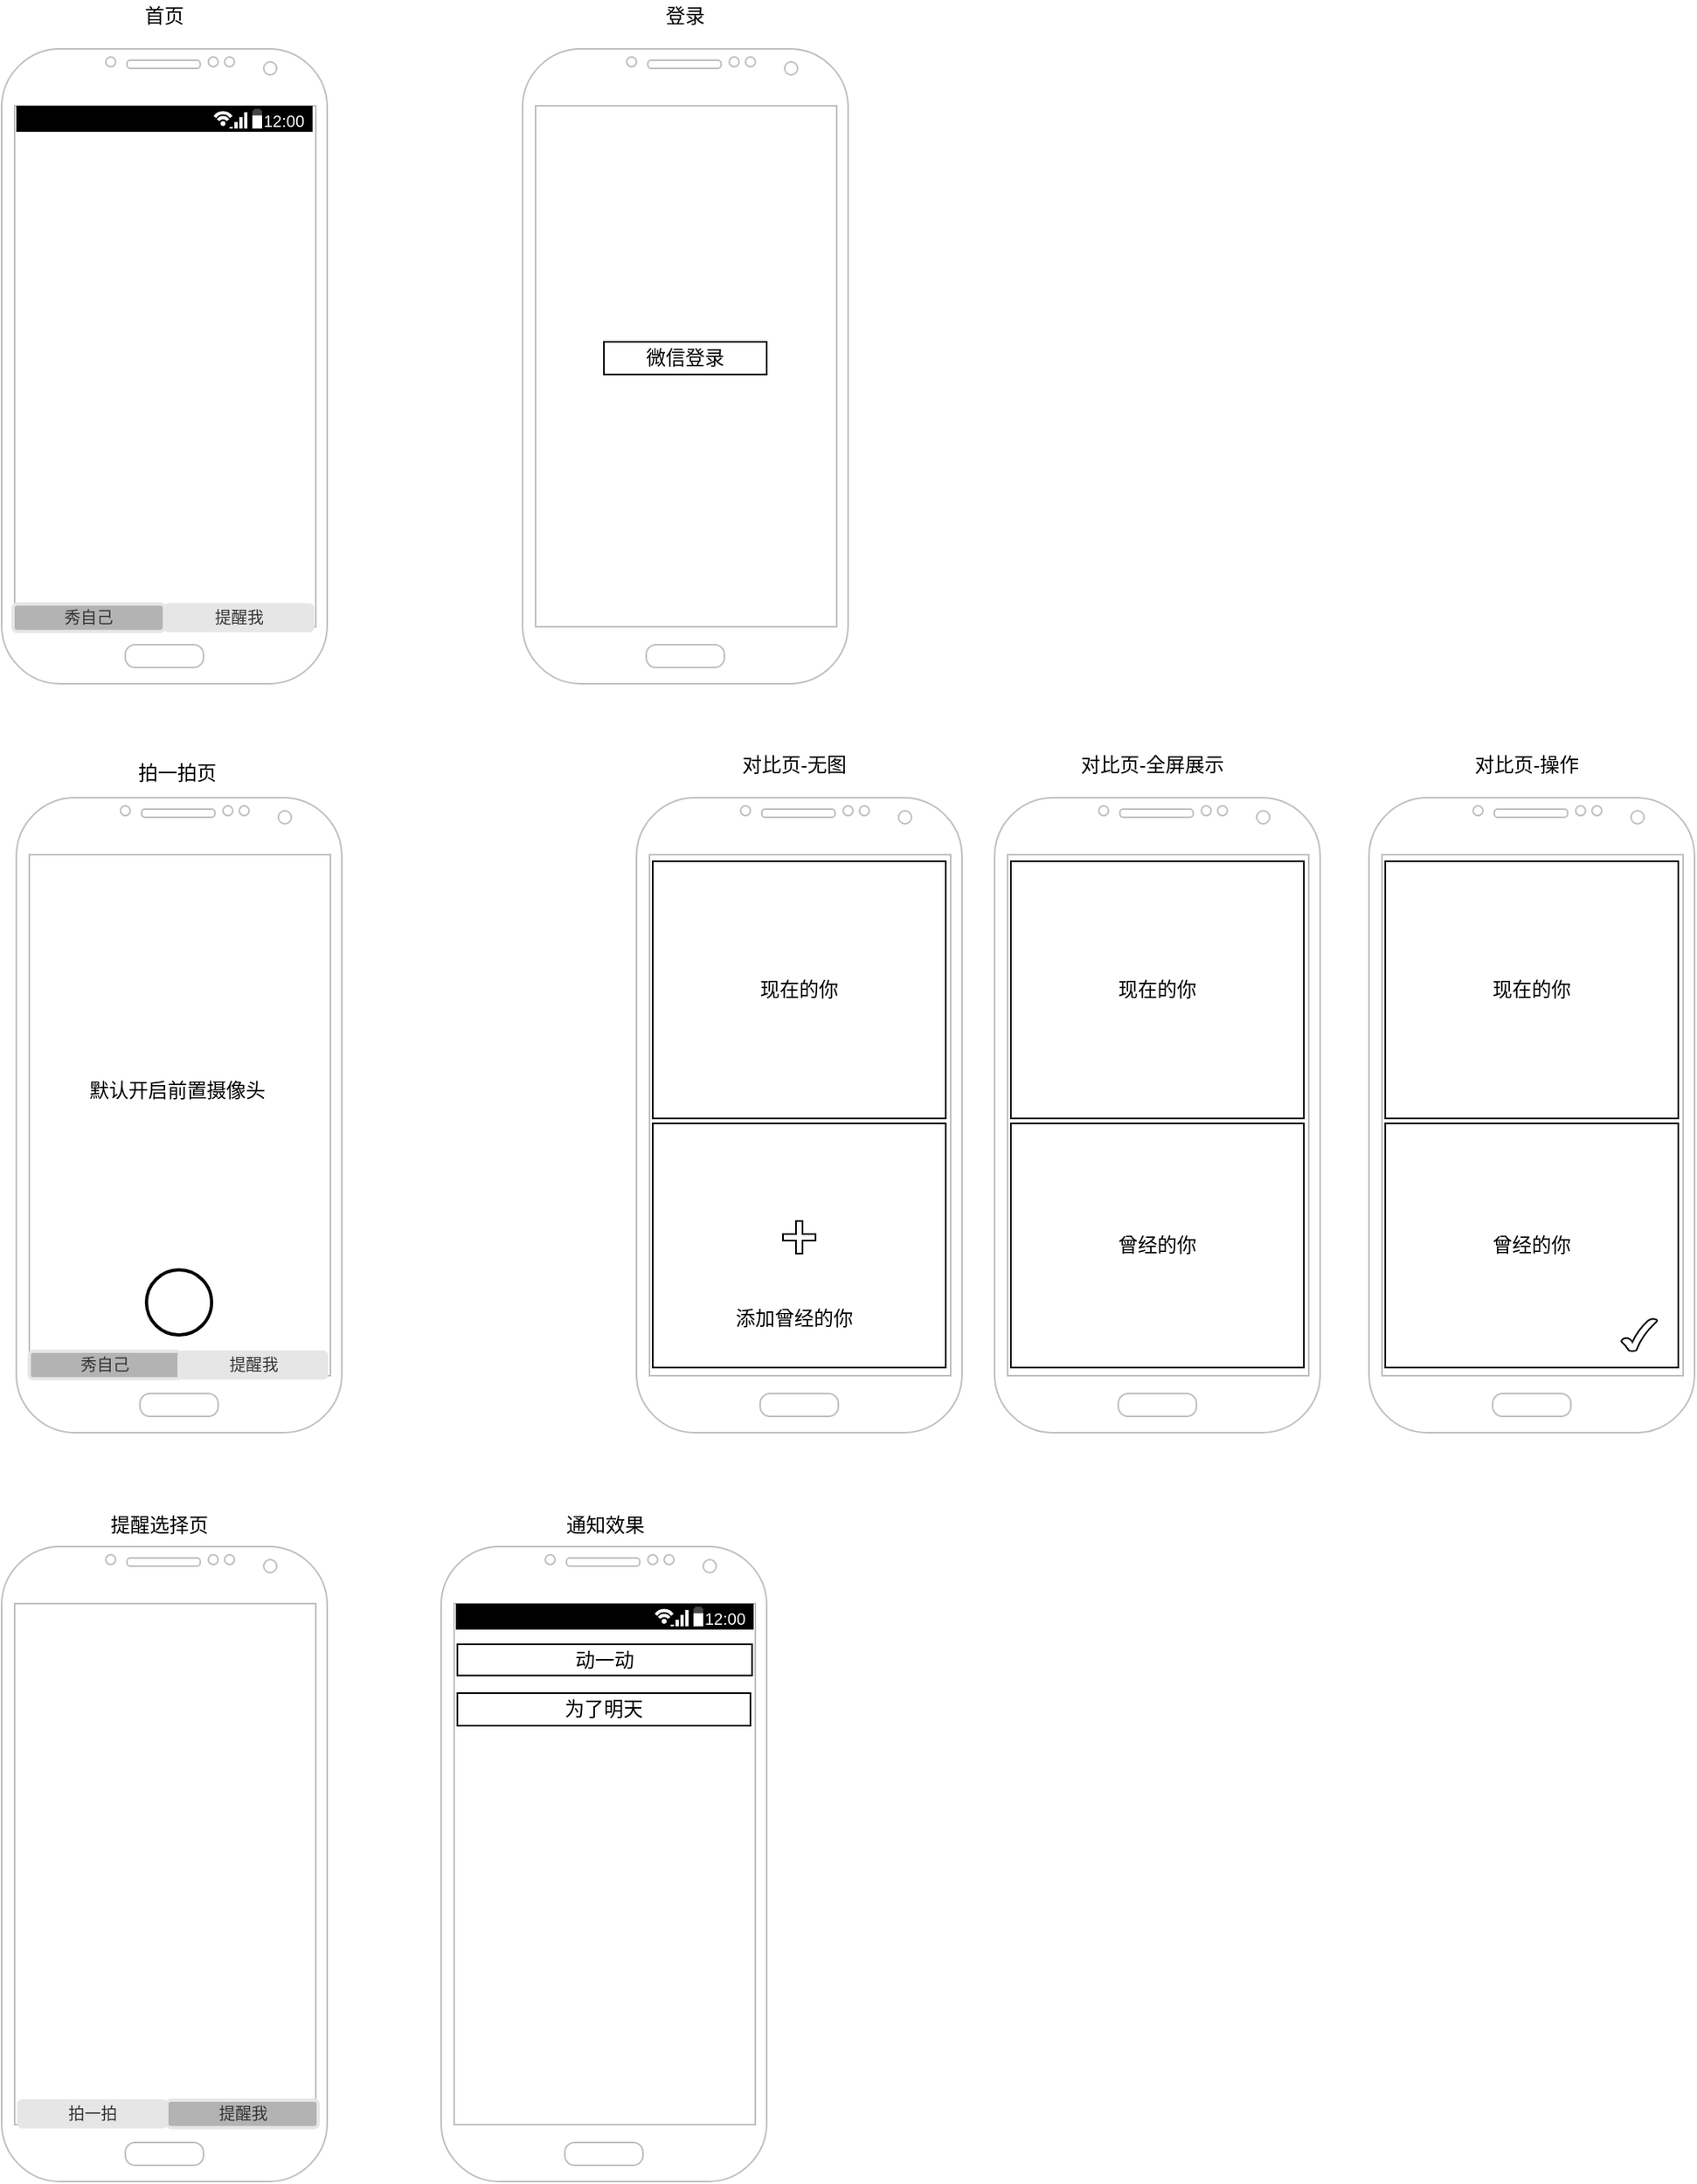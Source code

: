 <mxfile version="14.1.2" type="github">
  <diagram id="vHTjH_v9-nAIJP0Ax-UL" name="Page-1">
    <mxGraphModel dx="898" dy="490" grid="1" gridSize="10" guides="1" tooltips="1" connect="1" arrows="1" fold="1" page="1" pageScale="1" pageWidth="827" pageHeight="1169" math="0" shadow="0">
      <root>
        <mxCell id="0" />
        <mxCell id="1" parent="0" />
        <mxCell id="AXuJr7GX5t6zdqcwrfW1-2" value="" style="verticalLabelPosition=bottom;verticalAlign=top;html=1;shadow=0;dashed=0;strokeWidth=1;shape=mxgraph.android.phone2;strokeColor=#c0c0c0;" parent="1" vertex="1">
          <mxGeometry x="40" y="30" width="200" height="390" as="geometry" />
        </mxCell>
        <mxCell id="AXuJr7GX5t6zdqcwrfW1-3" value="" style="strokeWidth=1;html=1;shadow=0;dashed=0;shape=mxgraph.android.statusBar;align=center;fillColor=#000000;strokeColor=#ffffff;fontColor=#ffffff;fontSize=10;" parent="1" vertex="1">
          <mxGeometry x="49" y="65" width="182" height="15.83" as="geometry" />
        </mxCell>
        <mxCell id="AXuJr7GX5t6zdqcwrfW1-5" value="提醒我" style="rounded=1;html=1;shadow=0;dashed=0;whiteSpace=wrap;fontSize=10;fillColor=#E6E6E6;align=center;strokeColor=#E6E6E6;fontColor=#333333;" parent="1" vertex="1">
          <mxGeometry x="140" y="371" width="91.5" height="16.88" as="geometry" />
        </mxCell>
        <mxCell id="AXuJr7GX5t6zdqcwrfW1-6" value="" style="verticalLabelPosition=bottom;verticalAlign=top;html=1;shadow=0;dashed=0;strokeWidth=1;shape=mxgraph.android.phone2;strokeColor=#c0c0c0;" parent="1" vertex="1">
          <mxGeometry x="360" y="30" width="200" height="390" as="geometry" />
        </mxCell>
        <mxCell id="AXuJr7GX5t6zdqcwrfW1-7" value="首页" style="text;html=1;strokeColor=none;fillColor=none;align=center;verticalAlign=middle;whiteSpace=wrap;rounded=0;" parent="1" vertex="1">
          <mxGeometry x="90" width="100" height="20" as="geometry" />
        </mxCell>
        <mxCell id="AXuJr7GX5t6zdqcwrfW1-8" value="登录" style="text;html=1;strokeColor=none;fillColor=none;align=center;verticalAlign=middle;whiteSpace=wrap;rounded=0;" parent="1" vertex="1">
          <mxGeometry x="440" width="40" height="20" as="geometry" />
        </mxCell>
        <mxCell id="AXuJr7GX5t6zdqcwrfW1-9" value="微信登录" style="whiteSpace=wrap;html=1;" parent="1" vertex="1">
          <mxGeometry x="410" y="210" width="100" height="20" as="geometry" />
        </mxCell>
        <mxCell id="AXuJr7GX5t6zdqcwrfW1-10" value="" style="verticalLabelPosition=bottom;verticalAlign=top;html=1;shadow=0;dashed=0;strokeWidth=1;shape=mxgraph.android.phone2;strokeColor=#c0c0c0;" parent="1" vertex="1">
          <mxGeometry x="49" y="490" width="200" height="390" as="geometry" />
        </mxCell>
        <mxCell id="AXuJr7GX5t6zdqcwrfW1-11" value="秀自己" style="rounded=1;html=1;shadow=0;dashed=0;whiteSpace=wrap;fontSize=10;fillColor=#B3B3B3;align=center;strokeColor=#E6E6E6;fontColor=#333333;strokeWidth=2;" parent="1" vertex="1">
          <mxGeometry x="57" y="830" width="93" height="16.88" as="geometry" />
        </mxCell>
        <mxCell id="AXuJr7GX5t6zdqcwrfW1-12" value="提醒我" style="rounded=1;html=1;shadow=0;dashed=0;whiteSpace=wrap;fontSize=10;fillColor=#E6E6E6;align=center;strokeColor=#E6E6E6;fontColor=#333333;" parent="1" vertex="1">
          <mxGeometry x="148.5" y="830" width="91.5" height="16.88" as="geometry" />
        </mxCell>
        <mxCell id="AXuJr7GX5t6zdqcwrfW1-13" value="" style="verticalLabelPosition=bottom;verticalAlign=top;html=1;shadow=0;dashed=0;strokeWidth=1;shape=mxgraph.android.phone2;strokeColor=#c0c0c0;" parent="1" vertex="1">
          <mxGeometry x="40" y="950" width="200" height="390" as="geometry" />
        </mxCell>
        <mxCell id="AXuJr7GX5t6zdqcwrfW1-14" value="提醒我" style="rounded=1;html=1;shadow=0;dashed=0;whiteSpace=wrap;fontSize=10;fillColor=#B3B3B3;align=center;strokeColor=#E6E6E6;fontColor=#333333;strokeWidth=2;" parent="1" vertex="1">
          <mxGeometry x="141.5" y="1290" width="93" height="16.88" as="geometry" />
        </mxCell>
        <mxCell id="AXuJr7GX5t6zdqcwrfW1-15" value="拍一拍" style="rounded=1;html=1;shadow=0;dashed=0;whiteSpace=wrap;fontSize=10;fillColor=#E6E6E6;align=center;strokeColor=#E6E6E6;fontColor=#333333;" parent="1" vertex="1">
          <mxGeometry x="50" y="1290" width="91.5" height="16.88" as="geometry" />
        </mxCell>
        <mxCell id="AXuJr7GX5t6zdqcwrfW1-16" value="秀自己" style="rounded=1;html=1;shadow=0;dashed=0;whiteSpace=wrap;fontSize=10;fillColor=#B3B3B3;align=center;strokeColor=#E6E6E6;fontColor=#333333;strokeWidth=2;" parent="1" vertex="1">
          <mxGeometry x="47" y="371" width="93" height="16.88" as="geometry" />
        </mxCell>
        <mxCell id="AXuJr7GX5t6zdqcwrfW1-17" value="" style="verticalLabelPosition=bottom;verticalAlign=top;html=1;shadow=0;dashed=0;strokeWidth=1;shape=mxgraph.android.phone2;strokeColor=#c0c0c0;" parent="1" vertex="1">
          <mxGeometry x="650" y="490" width="200" height="390" as="geometry" />
        </mxCell>
        <mxCell id="AXuJr7GX5t6zdqcwrfW1-20" value="对比页-全屏展示" style="text;html=1;strokeColor=none;fillColor=none;align=center;verticalAlign=middle;whiteSpace=wrap;rounded=0;" parent="1" vertex="1">
          <mxGeometry x="667" y="460" width="160" height="20" as="geometry" />
        </mxCell>
        <mxCell id="AXuJr7GX5t6zdqcwrfW1-24" value="曾经的你" style="rounded=0;whiteSpace=wrap;html=1;" parent="1" vertex="1">
          <mxGeometry x="660" y="690" width="180" height="150" as="geometry" />
        </mxCell>
        <mxCell id="AXuJr7GX5t6zdqcwrfW1-25" value="现在的你" style="rounded=0;whiteSpace=wrap;html=1;" parent="1" vertex="1">
          <mxGeometry x="660" y="529" width="180" height="158" as="geometry" />
        </mxCell>
        <mxCell id="AXuJr7GX5t6zdqcwrfW1-26" value="拍一拍页" style="text;html=1;strokeColor=none;fillColor=none;align=center;verticalAlign=middle;whiteSpace=wrap;rounded=0;" parent="1" vertex="1">
          <mxGeometry x="108" y="465" width="80" height="20" as="geometry" />
        </mxCell>
        <mxCell id="741fsMRxl2IYC-XLmPN2-2" value="" style="strokeWidth=2;html=1;shape=mxgraph.flowchart.start_2;whiteSpace=wrap;" vertex="1" parent="1">
          <mxGeometry x="129" y="780" width="40" height="40" as="geometry" />
        </mxCell>
        <mxCell id="741fsMRxl2IYC-XLmPN2-3" value="默认开启前置摄像头" style="text;html=1;strokeColor=none;fillColor=none;align=center;verticalAlign=middle;whiteSpace=wrap;rounded=0;" vertex="1" parent="1">
          <mxGeometry x="83" y="660" width="130" height="20" as="geometry" />
        </mxCell>
        <mxCell id="741fsMRxl2IYC-XLmPN2-4" value="提醒选择页" style="text;html=1;strokeColor=none;fillColor=none;align=center;verticalAlign=middle;whiteSpace=wrap;rounded=0;" vertex="1" parent="1">
          <mxGeometry x="87" y="927" width="100" height="20" as="geometry" />
        </mxCell>
        <mxCell id="741fsMRxl2IYC-XLmPN2-5" value="" style="verticalLabelPosition=bottom;verticalAlign=top;html=1;shadow=0;dashed=0;strokeWidth=1;shape=mxgraph.android.phone2;strokeColor=#c0c0c0;" vertex="1" parent="1">
          <mxGeometry x="880" y="490" width="200" height="390" as="geometry" />
        </mxCell>
        <mxCell id="741fsMRxl2IYC-XLmPN2-6" value="对比页-操作" style="text;html=1;strokeColor=none;fillColor=none;align=center;verticalAlign=middle;whiteSpace=wrap;rounded=0;" vertex="1" parent="1">
          <mxGeometry x="897" y="460" width="160" height="20" as="geometry" />
        </mxCell>
        <mxCell id="741fsMRxl2IYC-XLmPN2-7" value="曾经的你" style="rounded=0;whiteSpace=wrap;html=1;" vertex="1" parent="1">
          <mxGeometry x="890" y="690" width="180" height="150" as="geometry" />
        </mxCell>
        <mxCell id="741fsMRxl2IYC-XLmPN2-8" value="现在的你" style="rounded=0;whiteSpace=wrap;html=1;" vertex="1" parent="1">
          <mxGeometry x="890" y="529" width="180" height="158" as="geometry" />
        </mxCell>
        <mxCell id="741fsMRxl2IYC-XLmPN2-9" value="" style="verticalLabelPosition=bottom;verticalAlign=top;html=1;shape=mxgraph.basic.tick" vertex="1" parent="1">
          <mxGeometry x="1035" y="810" width="22" height="20" as="geometry" />
        </mxCell>
        <mxCell id="741fsMRxl2IYC-XLmPN2-10" value="" style="verticalLabelPosition=bottom;verticalAlign=top;html=1;shadow=0;dashed=0;strokeWidth=1;shape=mxgraph.android.phone2;strokeColor=#c0c0c0;" vertex="1" parent="1">
          <mxGeometry x="430" y="490" width="200" height="390" as="geometry" />
        </mxCell>
        <mxCell id="741fsMRxl2IYC-XLmPN2-11" value="对比页-无图" style="text;html=1;strokeColor=none;fillColor=none;align=center;verticalAlign=middle;whiteSpace=wrap;rounded=0;" vertex="1" parent="1">
          <mxGeometry x="447" y="460" width="160" height="20" as="geometry" />
        </mxCell>
        <mxCell id="741fsMRxl2IYC-XLmPN2-12" value="" style="rounded=0;whiteSpace=wrap;html=1;" vertex="1" parent="1">
          <mxGeometry x="440" y="690" width="180" height="150" as="geometry" />
        </mxCell>
        <mxCell id="741fsMRxl2IYC-XLmPN2-13" value="现在的你" style="rounded=0;whiteSpace=wrap;html=1;" vertex="1" parent="1">
          <mxGeometry x="440" y="529" width="180" height="158" as="geometry" />
        </mxCell>
        <mxCell id="741fsMRxl2IYC-XLmPN2-15" value="添加曾经的你" style="text;html=1;strokeColor=none;fillColor=none;align=center;verticalAlign=middle;whiteSpace=wrap;rounded=0;" vertex="1" parent="1">
          <mxGeometry x="467" y="800" width="120" height="20" as="geometry" />
        </mxCell>
        <mxCell id="741fsMRxl2IYC-XLmPN2-16" value="" style="shape=cross;whiteSpace=wrap;html=1;" vertex="1" parent="1">
          <mxGeometry x="520" y="750" width="20" height="20" as="geometry" />
        </mxCell>
        <mxCell id="741fsMRxl2IYC-XLmPN2-17" value="" style="verticalLabelPosition=bottom;verticalAlign=top;html=1;shadow=0;dashed=0;strokeWidth=1;shape=mxgraph.android.phone2;strokeColor=#c0c0c0;" vertex="1" parent="1">
          <mxGeometry x="310" y="950" width="200" height="390" as="geometry" />
        </mxCell>
        <mxCell id="741fsMRxl2IYC-XLmPN2-18" value="" style="strokeWidth=1;html=1;shadow=0;dashed=0;shape=mxgraph.android.statusBar;align=center;fillColor=#000000;strokeColor=#ffffff;fontColor=#ffffff;fontSize=10;" vertex="1" parent="1">
          <mxGeometry x="319" y="985" width="183" height="15.83" as="geometry" />
        </mxCell>
        <mxCell id="741fsMRxl2IYC-XLmPN2-20" value="动一动" style="rounded=0;whiteSpace=wrap;html=1;" vertex="1" parent="1">
          <mxGeometry x="320" y="1010" width="181" height="19.17" as="geometry" />
        </mxCell>
        <mxCell id="741fsMRxl2IYC-XLmPN2-21" value="通知效果" style="text;html=1;strokeColor=none;fillColor=none;align=center;verticalAlign=middle;whiteSpace=wrap;rounded=0;" vertex="1" parent="1">
          <mxGeometry x="360.5" y="927" width="100" height="20" as="geometry" />
        </mxCell>
        <mxCell id="741fsMRxl2IYC-XLmPN2-22" value="为了明天" style="rounded=0;whiteSpace=wrap;html=1;" vertex="1" parent="1">
          <mxGeometry x="320" y="1040" width="180" height="20" as="geometry" />
        </mxCell>
      </root>
    </mxGraphModel>
  </diagram>
</mxfile>
